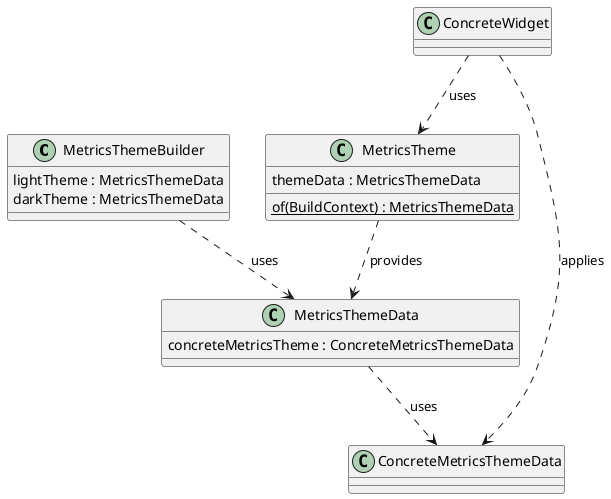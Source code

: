 @startuml metrics_theme_structure_diagram
    class MetricsThemeBuilder {
        lightTheme : MetricsThemeData
        darkTheme : MetricsThemeData
    }

    class MetricsTheme {
        themeData : MetricsThemeData
        {static} of(BuildContext) : MetricsThemeData
    }

    class MetricsThemeData {
        concreteMetricsTheme : ConcreteMetricsThemeData
    }

    class ConcreteMetricsThemeData {}

    MetricsThemeBuilder ..> MetricsThemeData : uses
    MetricsTheme ..> MetricsThemeData : provides
    MetricsThemeData ..> ConcreteMetricsThemeData : uses
    ConcreteWidget ..> MetricsTheme : uses
    ConcreteWidget ..> ConcreteMetricsThemeData : applies
@enduml

